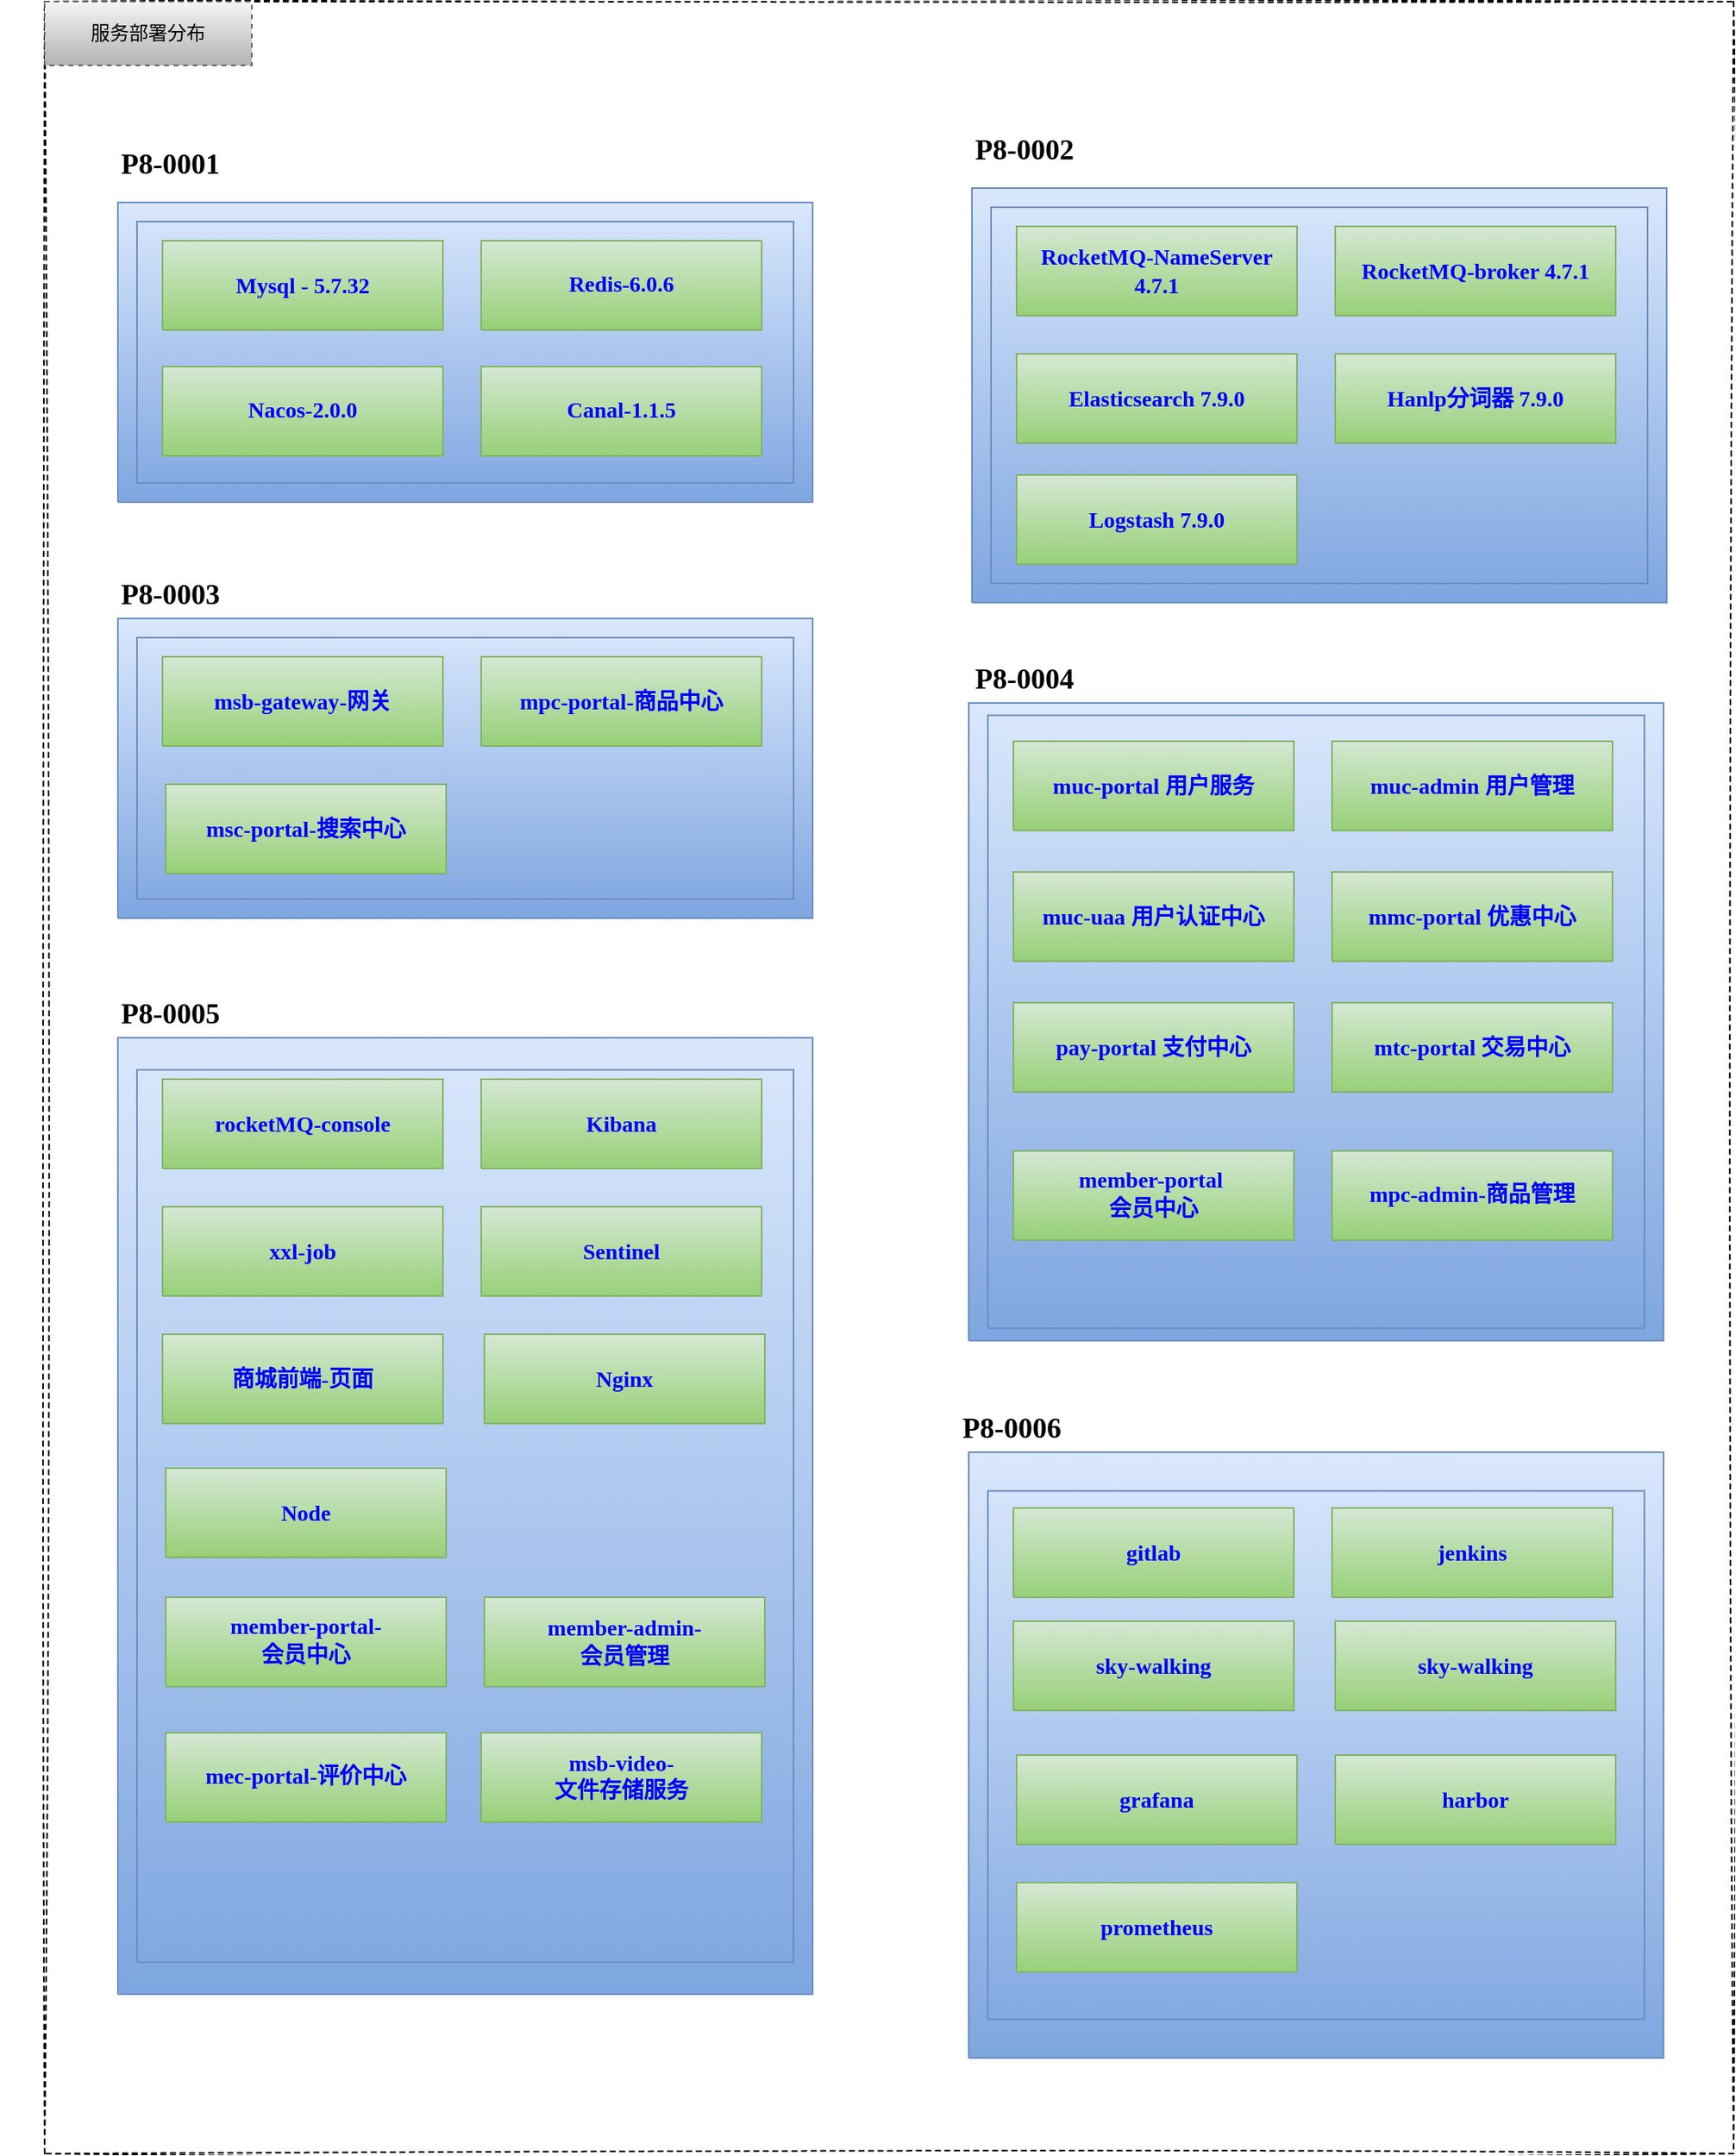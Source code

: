 <mxfile version="20.0.3" type="github"><diagram name="页-1" id="页-1"><mxGraphModel dx="1360" dy="1661" grid="1" gridSize="10" guides="1" tooltips="1" connect="1" arrows="1" fold="1" page="1" pageScale="1" pageWidth="1169" pageHeight="827" math="0" shadow="0"><root><mxCell id="0"/><mxCell id="1" parent="0"/><mxCell id="hrbvQSR79QNAlOkuMgDn-64" value="" style="rounded=0;whiteSpace=wrap;html=1;dashed=1;sketch=1;glass=0;shadow=0;gradientDirection=east;" parent="1" vertex="1"><mxGeometry x="100" y="-50" width="1060" height="1350" as="geometry"/></mxCell><mxCell id="2" style="vsdxID=2;fillColor=#dae8fc;shape=stencil(pZLdDsIgDIWfhluCbdzc9ZzvsWRMiAgLY/68vZDGuJ/MxHnXQ79TSjgMy17VnWQg+uDdRd51ExTDIwPQVkmvQ6wYVgzL1nl59m6wDemuTmSqru6WJjzIJ5IDxJPUTpA+EWq0HaHv5ib4C7oRnF0/fRbwfD+hC+QZrI8ucg5/GjKOh3V+sdCP+GKdWHz+tNXGUCTG/XkG4hHlB6sX);strokeColor=#6c8ebf;labelBackgroundColor=none;rounded=0;html=1;whiteSpace=wrap;gradientColor=#7ea6e0;" parent="1" vertex="1"><mxGeometry x="146" y="76" width="436" height="188" as="geometry"/></mxCell><mxCell id="3" value="&lt;font style=&quot;font-size: 16px ; font-family: &amp;#34;simsun&amp;#34; ; color: #939393 ; direction: ltr ; letter-spacing: 0px ; line-height: 120% ; opacity: 1&quot;&gt;&lt;b style=&quot;color: rgb(0 , 0 , 0) ; font-size: 12px&quot;&gt;&lt;font style=&quot;font-size: 18px&quot;&gt;P8-0001&lt;/font&gt;&lt;/b&gt;&lt;br&gt;&lt;/font&gt;" style="verticalAlign=middle;align=center;vsdxID=3;fillColor=none;gradientColor=none;shape=stencil(nZBLDoAgDERP0z3SIyjew0SURgSD+Lu9kMZoXLhwN9O+tukAlrNpJg1SzDH4QW/URgNYgZTkjA4UkwJUgGXng+6DX1zLfmoymdXo17xh5zmRJ6Q42BWCfc2oJfdAr+Yv+AP9Cb7OJ3H/2JG1HNGz/84klThPVCc=);strokeColor=none;labelBackgroundColor=none;rounded=0;html=1;whiteSpace=wrap;" parent="1" vertex="1"><mxGeometry x="72" y="39" width="214" height="28" as="geometry"/></mxCell><mxCell id="4" value="&lt;font style=&quot;font-size: 14px ; direction: ltr ; letter-spacing: 0px ; line-height: 120% ; opacity: 1&quot;&gt;&lt;font color=&quot;#0000ff&quot; face=&quot;Verdana&quot;&gt;&lt;b&gt;Mysql - 5.7.32&lt;/b&gt;&lt;/font&gt;&lt;br&gt;&lt;/font&gt;" style="verticalAlign=middle;align=center;vsdxID=4;fillColor=#d5e8d4;gradientColor=#97d077;shape=stencil(nZBLDoAgDERP0z3SIyjew0SURgSD+Lu9kMZoXLhwN9O+tukAlrNpJg1SzDH4QW/URgNYgZTkjA4UkwJUgGXng+6DX1zLfmoymdXo17xh5zmRJ6Q42BWCfc2oJfdAr+Yv+AP9Cb7OJ3H/2JG1HNGz/84klThPVCc=);strokeColor=#82b366;labelBackgroundColor=none;rounded=0;html=1;whiteSpace=wrap;" parent="1" vertex="1"><mxGeometry x="174" y="100" width="176" height="56" as="geometry"/></mxCell><mxCell id="5" value="&lt;font style=&quot;direction: ltr ; letter-spacing: 0px ; line-height: 120% ; opacity: 1&quot;&gt;&lt;font face=&quot;Verdana&quot; color=&quot;#0000ff&quot; style=&quot;font-size: 14px&quot;&gt;&lt;b&gt;Redis-6.0.6&lt;/b&gt;&lt;/font&gt;&lt;br&gt;&lt;/font&gt;" style="verticalAlign=middle;align=center;vsdxID=4;fillColor=#d5e8d4;gradientColor=#97d077;shape=stencil(nZBLDoAgDERP0z3SIyjew0SURgSD+Lu9kMZoXLhwN9O+tukAlrNpJg1SzDH4QW/URgNYgZTkjA4UkwJUgGXng+6DX1zLfmoymdXo17xh5zmRJ6Q42BWCfc2oJfdAr+Yv+AP9Cb7OJ3H/2JG1HNGz/84klThPVCc=);strokeColor=#82b366;labelBackgroundColor=none;rounded=0;html=1;whiteSpace=wrap;" parent="1" vertex="1"><mxGeometry x="374" y="100" width="176" height="56" as="geometry"/></mxCell><mxCell id="6" value="&lt;p style=&quot;margin-left: 0 ; margin-right: 0 ; margin-top: 0px ; margin-bottom: 0px ; text-indent: 0 ; direction: ltr&quot;&gt;&lt;font style=&quot;font-size: 14px ; direction: ltr ; letter-spacing: 0px ; line-height: 120% ; opacity: 1&quot; color=&quot;#0000ff&quot; face=&quot;Verdana&quot;&gt;&lt;b&gt;Nacos-2.0.0&lt;/b&gt;&lt;/font&gt;&lt;font style=&quot;font-size: 14px ; font-family: &amp;#34;themed&amp;#34; ; color: #feffff ; direction: ltr ; letter-spacing: 0px ; line-height: 120% ; opacity: 1&quot;&gt;&lt;br&gt;&lt;/font&gt;&lt;/p&gt;" style="verticalAlign=middle;align=center;vsdxID=6;fillColor=#d5e8d4;gradientColor=#97d077;shape=stencil(nZBLDoAgDERP0z3SIyjew0SURgSD+Lu9kMZoXLhwN9O+tukAlrNpJg1SzDH4QW/URgNYgZTkjA4UkwJUgGXng+6DX1zLfmoymdXo17xh5zmRJ6Q42BWCfc2oJfdAr+Yv+AP9Cb7OJ3H/2JG1HNGz/84klThPVCc=);strokeColor=#82b366;labelBackgroundColor=none;rounded=0;html=1;whiteSpace=wrap;" parent="1" vertex="1"><mxGeometry x="174" y="179" width="176" height="56" as="geometry"/></mxCell><mxCell id="7" value="&lt;p style=&quot;margin-left: 0 ; margin-right: 0 ; margin-top: 0px ; margin-bottom: 0px ; text-indent: 0 ; direction: ltr&quot;&gt;&lt;font style=&quot;font-size: 14px ; direction: ltr ; letter-spacing: 0px ; line-height: 120% ; opacity: 1&quot; color=&quot;#0000ff&quot; face=&quot;Verdana&quot;&gt;&lt;b&gt;Canal-1.1.5&lt;/b&gt;&lt;/font&gt;&lt;font style=&quot;font-size: 14px ; font-family: &amp;#34;themed&amp;#34; ; color: #feffff ; direction: ltr ; letter-spacing: 0px ; line-height: 120% ; opacity: 1&quot;&gt;&lt;br&gt;&lt;/font&gt;&lt;/p&gt;" style="verticalAlign=middle;align=center;vsdxID=7;fillColor=#d5e8d4;gradientColor=#97d077;shape=stencil(nZBLDoAgDERP0z3SIyjew0SURgSD+Lu9kMZoXLhwN9O+tukAlrNpJg1SzDH4QW/URgNYgZTkjA4UkwJUgGXng+6DX1zLfmoymdXo17xh5zmRJ6Q42BWCfc2oJfdAr+Yv+AP9Cb7OJ3H/2JG1HNGz/84klThPVCc=);strokeColor=#82b366;labelBackgroundColor=none;rounded=0;html=1;whiteSpace=wrap;" parent="1" vertex="1"><mxGeometry x="374" y="179" width="176" height="56" as="geometry"/></mxCell><mxCell id="8" style="vsdxID=8;fillColor=#dae8fc;shape=stencil(pZLdDsIgDIWfprcEi3Pues73WDImRISF4d/bC2mM+8lMnHc99DulhAOi7FXdSUDeB+/O8q6boEAcAFFbJb0OsQJRgShb5+XJu6ttSHd1IlN1cbc04UE+nhzIn6Q2nPSRUKPtAH03V8Ff0JXg5Prxs5Dl2YguMib2y6OLnOGfhi3b4TI/W+hHfLZOLD5/2mpjKBLD/jQD8YjyI6oX);strokeColor=#6c8ebf;labelBackgroundColor=none;rounded=0;html=1;whiteSpace=wrap;gradientColor=#7ea6e0;" parent="1" vertex="1"><mxGeometry x="682" y="67" width="436" height="260" as="geometry"/></mxCell><mxCell id="9" value="&lt;font style=&quot;font-size: 14px ; direction: ltr ; letter-spacing: 0px ; line-height: 120% ; opacity: 1&quot;&gt;&lt;font color=&quot;#0000ff&quot; face=&quot;Verdana&quot;&gt;&lt;b&gt;RocketMQ-NameServer&lt;br&gt;4.7.1&lt;/b&gt;&lt;/font&gt;&lt;br&gt;&lt;/font&gt;" style="verticalAlign=middle;align=center;vsdxID=9;fillColor=#d5e8d4;gradientColor=#97d077;shape=stencil(nZBLDoAgDERP0z3SIyjew0SURgSD+Lu9kMZoXLhwN9O+tukAlrNpJg1SzDH4QW/URgNYgZTkjA4UkwJUgGXng+6DX1zLfmoymdXo17xh5zmRJ6Q42BWCfc2oJfdAr+Yv+AP9Cb7OJ3H/2JG1HNGz/84klThPVCc=);strokeColor=#82b366;labelBackgroundColor=none;rounded=0;html=1;whiteSpace=wrap;" parent="1" vertex="1"><mxGeometry x="710" y="91" width="176" height="56" as="geometry"/></mxCell><mxCell id="10" value="&lt;p style=&quot;margin-left: 0 ; margin-right: 0 ; margin-top: 0px ; margin-bottom: 0px ; text-indent: 0 ; direction: ltr&quot;&gt;&lt;font style=&quot;font-size: 14px ; direction: ltr ; letter-spacing: 0px ; line-height: 120% ; opacity: 1&quot; color=&quot;#0000ff&quot; face=&quot;Verdana&quot;&gt;&lt;b&gt;RocketMQ&lt;/b&gt;&lt;/font&gt;&lt;font style=&quot;font-size: 14px ; direction: ltr ; letter-spacing: 0px ; line-height: 120% ; opacity: 1&quot;&gt;&lt;font color=&quot;#0000ff&quot; face=&quot;Verdana&quot;&gt;&lt;b&gt;-broker 4.7.1&lt;/b&gt;&lt;/font&gt;&lt;br&gt;&lt;/font&gt;&lt;/p&gt;" style="verticalAlign=middle;align=center;vsdxID=10;fillColor=#d5e8d4;gradientColor=#97d077;shape=stencil(nZBLDoAgDERP0z3SIyjew0SURgSD+Lu9kMZoXLhwN9O+tukAlrNpJg1SzDH4QW/URgNYgZTkjA4UkwJUgGXng+6DX1zLfmoymdXo17xh5zmRJ6Q42BWCfc2oJfdAr+Yv+AP9Cb7OJ3H/2JG1HNGz/84klThPVCc=);strokeColor=#82b366;labelBackgroundColor=none;rounded=0;html=1;whiteSpace=wrap;" parent="1" vertex="1"><mxGeometry x="910" y="91" width="176" height="56" as="geometry"/></mxCell><mxCell id="11" value="&lt;p style=&quot;margin-left: 0 ; margin-right: 0 ; margin-top: 0px ; margin-bottom: 0px ; text-indent: 0 ; direction: ltr&quot;&gt;&lt;font style=&quot;font-size: 14px ; direction: ltr ; letter-spacing: 0px ; line-height: 120% ; opacity: 1&quot;&gt;&lt;font color=&quot;#0000ff&quot; face=&quot;Verdana&quot;&gt;&lt;b&gt;Elasticsearch 7.9.0&lt;/b&gt;&lt;/font&gt;&lt;br&gt;&lt;/font&gt;&lt;/p&gt;" style="verticalAlign=middle;align=center;vsdxID=11;fillColor=#d5e8d4;gradientColor=#97d077;shape=stencil(nZBLDoAgDERP0z3SIyjew0SURgSD+Lu9kMZoXLhwN9O+tukAlrNpJg1SzDH4QW/URgNYgZTkjA4UkwJUgGXng+6DX1zLfmoymdXo17xh5zmRJ6Q42BWCfc2oJfdAr+Yv+AP9Cb7OJ3H/2JG1HNGz/84klThPVCc=);strokeColor=#82b366;labelBackgroundColor=none;rounded=0;html=1;whiteSpace=wrap;" parent="1" vertex="1"><mxGeometry x="710" y="171" width="176" height="56" as="geometry"/></mxCell><mxCell id="12" value="&lt;p style=&quot;margin-left: 0 ; margin-right: 0 ; margin-top: 0px ; margin-bottom: 0px ; text-indent: 0 ; direction: ltr&quot;&gt;&lt;font style=&quot;font-size: 14px ; direction: ltr ; letter-spacing: 0px ; line-height: 120% ; opacity: 1&quot; color=&quot;#0000ff&quot; face=&quot;Verdana&quot;&gt;&lt;b&gt;Hanlp&lt;/b&gt;&lt;/font&gt;&lt;font style=&quot;font-size: 14px ; direction: ltr ; letter-spacing: 0px ; line-height: 120% ; opacity: 1&quot;&gt;&lt;font color=&quot;#0000ff&quot; face=&quot;Verdana&quot;&gt;&lt;b&gt;分词器 7.9.0&lt;/b&gt;&lt;/font&gt;&lt;br&gt;&lt;/font&gt;&lt;/p&gt;" style="verticalAlign=middle;align=center;vsdxID=12;fillColor=#d5e8d4;gradientColor=#97d077;shape=stencil(nZBLDoAgDERP0z3SIyjew0SURgSD+Lu9kMZoXLhwN9O+tukAlrNpJg1SzDH4QW/URgNYgZTkjA4UkwJUgGXng+6DX1zLfmoymdXo17xh5zmRJ6Q42BWCfc2oJfdAr+Yv+AP9Cb7OJ3H/2JG1HNGz/84klThPVCc=);strokeColor=#82b366;labelBackgroundColor=none;rounded=0;html=1;whiteSpace=wrap;" parent="1" vertex="1"><mxGeometry x="910" y="171" width="176" height="56" as="geometry"/></mxCell><mxCell id="13" value="&lt;font style=&quot;font-size: 16px ; font-family: &amp;#34;simsun&amp;#34; ; color: #939393 ; direction: ltr ; letter-spacing: 0px ; line-height: 120% ; opacity: 1&quot;&gt;&lt;b style=&quot;color: rgb(0 , 0 , 0) ; font-size: 12px&quot;&gt;&lt;font style=&quot;font-size: 18px&quot;&gt;P8-0002&lt;/font&gt;&lt;/b&gt;&lt;br&gt;&lt;/font&gt;" style="verticalAlign=middle;align=center;vsdxID=13;fillColor=none;gradientColor=none;shape=stencil(nZBLDoAgDERP0z3SIyjew0SURgSD+Lu9kMZoXLhwN9O+tukAlrNpJg1SzDH4QW/URgNYgZTkjA4UkwJUgGXng+6DX1zLfmoymdXo17xh5zmRJ6Q42BWCfc2oJfdAr+Yv+AP9Cb7OJ3H/2JG1HNGz/84klThPVCc=);strokeColor=none;labelBackgroundColor=none;rounded=0;html=1;whiteSpace=wrap;" parent="1" vertex="1"><mxGeometry x="608" y="30" width="214" height="28" as="geometry"/></mxCell><mxCell id="14" value="&lt;p style=&quot;margin-left: 0 ; margin-right: 0 ; margin-top: 0px ; margin-bottom: 0px ; text-indent: 0 ; direction: ltr&quot;&gt;&lt;font style=&quot;font-size: 14px ; direction: ltr ; letter-spacing: 0px ; line-height: 120% ; opacity: 1&quot;&gt;&lt;font color=&quot;#0000ff&quot; face=&quot;Verdana&quot;&gt;&lt;b&gt;Logstash 7.9.0&lt;/b&gt;&lt;/font&gt;&lt;br&gt;&lt;/font&gt;&lt;/p&gt;" style="verticalAlign=middle;align=center;vsdxID=15;fillColor=#d5e8d4;gradientColor=#97d077;shape=stencil(nZBLDoAgDERP0z3SIyjew0SURgSD+Lu9kMZoXLhwN9O+tukAlrNpJg1SzDH4QW/URgNYgZTkjA4UkwJUgGXng+6DX1zLfmoymdXo17xh5zmRJ6Q42BWCfc2oJfdAr+Yv+AP9Cb7OJ3H/2JG1HNGz/84klThPVCc=);strokeColor=#82b366;labelBackgroundColor=none;rounded=0;html=1;whiteSpace=wrap;" parent="1" vertex="1"><mxGeometry x="710" y="247" width="176" height="56" as="geometry"/></mxCell><mxCell id="15" style="vsdxID=22;fillColor=#dae8fc;shape=stencil(pZLdDsIgDIWfhluCbdzc9ZzvsWRMiAgLY/68vZDGuJ/MxHnXQ79TSjgMy17VnWQg+uDdRd51ExTDIwPQVkmvQ6wYVgzL1nl59m6wDemuTmSqru6WJjzIJ5IDxJPUTpA+EWq0HaHv5ib4C7oRnF0/fRbwfD+hC+QZrI8ucg5/GjKOh3V+sdCP+GKdWHz+tNXGUCTG/XkG4hHlB6sX);strokeColor=#6c8ebf;labelBackgroundColor=none;rounded=0;html=1;whiteSpace=wrap;gradientColor=#7ea6e0;" parent="1" vertex="1"><mxGeometry x="146" y="337" width="436" height="188" as="geometry"/></mxCell><mxCell id="16" value="&lt;p style=&quot;margin-left: 0 ; margin-right: 0 ; margin-top: 0px ; margin-bottom: 0px ; text-indent: 0 ; direction: ltr&quot;&gt;&lt;font style=&quot;font-size: 14px ; direction: ltr ; letter-spacing: 0px ; line-height: 120% ; opacity: 1&quot; face=&quot;Verdana&quot; color=&quot;#0000ff&quot;&gt;&lt;b&gt;msb-gateway&lt;/b&gt;&lt;/font&gt;&lt;font style=&quot;font-size: 14px ; direction: ltr ; letter-spacing: 0px ; line-height: 120% ; opacity: 1&quot;&gt;&lt;font face=&quot;Verdana&quot; color=&quot;#0000ff&quot;&gt;&lt;b&gt;-网关&lt;/b&gt;&lt;/font&gt;&lt;br&gt;&lt;/font&gt;&lt;/p&gt;" style="verticalAlign=middle;align=center;vsdxID=23;fillColor=#d5e8d4;gradientColor=#97d077;shape=stencil(nZBLDoAgDERP0z3SIyjew0SURgSD+Lu9kMZoXLhwN9O+tukAlrNpJg1SzDH4QW/URgNYgZTkjA4UkwJUgGXng+6DX1zLfmoymdXo17xh5zmRJ6Q42BWCfc2oJfdAr+Yv+AP9Cb7OJ3H/2JG1HNGz/84klThPVCc=);strokeColor=#82b366;labelBackgroundColor=none;rounded=0;html=1;whiteSpace=wrap;" parent="1" vertex="1"><mxGeometry x="174" y="361" width="176" height="56" as="geometry"/></mxCell><mxCell id="18" value="&lt;font style=&quot;font-family: &amp;#34;simsun&amp;#34; ; direction: ltr ; letter-spacing: 0px ; line-height: 120% ; opacity: 1&quot;&gt;&lt;b&gt;&lt;font style=&quot;font-size: 18px&quot;&gt;P8-0003&lt;/font&gt;&lt;/b&gt;&lt;br&gt;&lt;/font&gt;" style="verticalAlign=middle;align=center;vsdxID=27;fillColor=none;gradientColor=none;shape=stencil(nZBLDoAgDERP0z3SIyjew0SURgSD+Lu9kMZoXLhwN9O+tukAlrNpJg1SzDH4QW/URgNYgZTkjA4UkwJUgGXng+6DX1zLfmoymdXo17xh5zmRJ6Q42BWCfc2oJfdAr+Yv+AP9Cb7OJ3H/2JG1HNGz/84klThPVCc=);strokeColor=none;labelBackgroundColor=none;rounded=0;html=1;whiteSpace=wrap;" parent="1" vertex="1"><mxGeometry x="72" y="309" width="214" height="28" as="geometry"/></mxCell><mxCell id="19" style="vsdxID=29;fillColor=#dae8fc;shape=stencil(pZLdDsIgDIWfpreEFXVyPed7LBkT4oSF4d/bC2mM+8lMnHc99DulhAOi6HXVKUDeB+/O6m7qoEEcANFYrbwJsQJRgiga59XJu6utSXdVIlN1cbc04UE+nhzIn6QyTvpIaGvsAH03V8Ff0JXg5Prxs5Dl2xEt94zvlkfLnOGfhozJzTI/W+hHfLZOLD5/2pi2pUgM+9MMxCPKjyhf);strokeColor=#6c8ebf;labelBackgroundColor=none;rounded=0;html=1;whiteSpace=wrap;gradientColor=#7ea6e0;" parent="1" vertex="1"><mxGeometry x="680" y="390" width="436" height="400" as="geometry"/></mxCell><mxCell id="20" value="&lt;p style=&quot;margin-left: 0 ; margin-right: 0 ; margin-top: 0px ; margin-bottom: 0px ; text-indent: 0 ; direction: ltr&quot;&gt;&lt;font style=&quot;font-size: 14px ; direction: ltr ; letter-spacing: 0px ; line-height: 120% ; opacity: 1&quot; face=&quot;Verdana&quot; color=&quot;#0000ff&quot;&gt;&lt;b&gt;muc-portal &lt;/b&gt;&lt;/font&gt;&lt;font style=&quot;font-size: 14px ; direction: ltr ; letter-spacing: 0px ; line-height: 120% ; opacity: 1&quot;&gt;&lt;font face=&quot;Verdana&quot; color=&quot;#0000ff&quot;&gt;&lt;b&gt;用户服务&lt;/b&gt;&lt;/font&gt;&lt;br&gt;&lt;/font&gt;&lt;/p&gt;" style="verticalAlign=middle;align=center;vsdxID=30;fillColor=#d5e8d4;gradientColor=#97d077;shape=stencil(nZBLDoAgDERP0z3SIyjew0SURgSD+Lu9kMZoXLhwN9O+tukAlrNpJg1SzDH4QW/URgNYgZTkjA4UkwJUgGXng+6DX1zLfmoymdXo17xh5zmRJ6Q42BWCfc2oJfdAr+Yv+AP9Cb7OJ3H/2JG1HNGz/84klThPVCc=);strokeColor=#82b366;labelBackgroundColor=none;rounded=0;html=1;whiteSpace=wrap;" parent="1" vertex="1"><mxGeometry x="708" y="414" width="176" height="56" as="geometry"/></mxCell><mxCell id="21" value="&lt;font style=&quot;font-size: 16px ; font-family: &amp;#34;simsun&amp;#34; ; color: #939393 ; direction: ltr ; letter-spacing: 0px ; line-height: 120% ; opacity: 1&quot;&gt;&lt;b style=&quot;color: rgb(0 , 0 , 0) ; font-size: 12px&quot;&gt;&lt;font style=&quot;font-size: 18px&quot;&gt;P8-0004&lt;/font&gt;&lt;/b&gt;&lt;br&gt;&lt;/font&gt;" style="verticalAlign=middle;align=center;vsdxID=32;fillColor=none;gradientColor=none;shape=stencil(nZBLDoAgDERP0z3SIyjew0SURgSD+Lu9kMZoXLhwN9O+tukAlrNpJg1SzDH4QW/URgNYgZTkjA4UkwJUgGXng+6DX1zLfmoymdXo17xh5zmRJ6Q42BWCfc2oJfdAr+Yv+AP9Cb7OJ3H/2JG1HNGz/84klThPVCc=);strokeColor=none;labelBackgroundColor=none;rounded=0;html=1;whiteSpace=wrap;" parent="1" vertex="1"><mxGeometry x="608" y="362" width="214" height="28" as="geometry"/></mxCell><mxCell id="22" value="&lt;p style=&quot;margin-left: 0 ; margin-right: 0 ; margin-top: 0px ; margin-bottom: 0px ; text-indent: 0 ; direction: ltr&quot;&gt;&lt;font style=&quot;font-size: 14px ; direction: ltr ; letter-spacing: 0px ; line-height: 120% ; opacity: 1&quot; face=&quot;Verdana&quot; color=&quot;#0000ff&quot;&gt;&lt;b&gt;muc-admin &lt;/b&gt;&lt;/font&gt;&lt;font style=&quot;font-size: 14px ; direction: ltr ; letter-spacing: 0px ; line-height: 120% ; opacity: 1&quot;&gt;&lt;font face=&quot;Verdana&quot; color=&quot;#0000ff&quot;&gt;&lt;b&gt;用户管理&lt;/b&gt;&lt;/font&gt;&lt;br&gt;&lt;/font&gt;&lt;/p&gt;" style="verticalAlign=middle;align=center;vsdxID=33;fillColor=#d5e8d4;gradientColor=#97d077;shape=stencil(nZBLDoAgDERP0z3SIyjew0SURgSD+Lu9kMZoXLhwN9O+tukAlrNpJg1SzDH4QW/URgNYgZTkjA4UkwJUgGXng+6DX1zLfmoymdXo17xh5zmRJ6Q42BWCfc2oJfdAr+Yv+AP9Cb7OJ3H/2JG1HNGz/84klThPVCc=);strokeColor=#82b366;labelBackgroundColor=none;rounded=0;html=1;whiteSpace=wrap;" parent="1" vertex="1"><mxGeometry x="908" y="414" width="176" height="56" as="geometry"/></mxCell><mxCell id="23" value="&lt;p style=&quot;margin-left: 0 ; margin-right: 0 ; margin-top: 0px ; margin-bottom: 0px ; text-indent: 0 ; direction: ltr&quot;&gt;&lt;font style=&quot;font-size: 14px ; direction: ltr ; letter-spacing: 0px ; line-height: 120% ; opacity: 1&quot; face=&quot;Verdana&quot; color=&quot;#0000ff&quot;&gt;&lt;b&gt;muc-uaa  &lt;/b&gt;&lt;/font&gt;&lt;font style=&quot;font-size: 14px ; direction: ltr ; letter-spacing: 0px ; line-height: 120% ; opacity: 1&quot;&gt;&lt;font face=&quot;Verdana&quot; color=&quot;#0000ff&quot;&gt;&lt;b&gt;用户认证中心&lt;/b&gt;&lt;/font&gt;&lt;br&gt;&lt;/font&gt;&lt;/p&gt;" style="verticalAlign=middle;align=center;vsdxID=34;fillColor=#d5e8d4;gradientColor=#97d077;shape=stencil(nZBLDoAgDERP0z3SIyjew0SURgSD+Lu9kMZoXLhwN9O+tukAlrNpJg1SzDH4QW/URgNYgZTkjA4UkwJUgGXng+6DX1zLfmoymdXo17xh5zmRJ6Q42BWCfc2oJfdAr+Yv+AP9Cb7OJ3H/2JG1HNGz/84klThPVCc=);strokeColor=#82b366;labelBackgroundColor=none;rounded=0;html=1;whiteSpace=wrap;" parent="1" vertex="1"><mxGeometry x="708" y="496" width="176" height="56" as="geometry"/></mxCell><mxCell id="24" value="&lt;p style=&quot;margin-left: 0 ; margin-right: 0 ; margin-top: 0px ; margin-bottom: 0px ; text-indent: 0 ; direction: ltr&quot;&gt;&lt;font style=&quot;font-size: 14px ; direction: ltr ; letter-spacing: 0px ; line-height: 120% ; opacity: 1&quot; face=&quot;Verdana&quot; color=&quot;#0000ff&quot;&gt;&lt;b&gt;mmc-portal &lt;/b&gt;&lt;/font&gt;&lt;font style=&quot;font-size: 14px ; direction: ltr ; letter-spacing: 0px ; line-height: 120% ; opacity: 1&quot;&gt;&lt;font face=&quot;Verdana&quot; color=&quot;#0000ff&quot;&gt;&lt;b&gt;优惠中心&lt;/b&gt;&lt;/font&gt;&lt;br&gt;&lt;/font&gt;&lt;/p&gt;" style="verticalAlign=middle;align=center;vsdxID=35;fillColor=#d5e8d4;gradientColor=#97d077;shape=stencil(nZBLDoAgDERP0z3SIyjew0SURgSD+Lu9kMZoXLhwN9O+tukAlrNpJg1SzDH4QW/URgNYgZTkjA4UkwJUgGXng+6DX1zLfmoymdXo17xh5zmRJ6Q42BWCfc2oJfdAr+Yv+AP9Cb7OJ3H/2JG1HNGz/84klThPVCc=);strokeColor=#82b366;labelBackgroundColor=none;rounded=0;html=1;whiteSpace=wrap;" parent="1" vertex="1"><mxGeometry x="908" y="496" width="176" height="56" as="geometry"/></mxCell><mxCell id="26" value="&lt;p style=&quot;margin-left: 0 ; margin-right: 0 ; margin-top: 0px ; margin-bottom: 0px ; text-indent: 0 ; direction: ltr&quot;&gt;&lt;font style=&quot;font-size: 14px ; direction: ltr ; letter-spacing: 0px ; line-height: 120% ; opacity: 1&quot; face=&quot;Verdana&quot; color=&quot;#0000ff&quot;&gt;&lt;b&gt;mtc-portal &lt;/b&gt;&lt;/font&gt;&lt;font style=&quot;font-size: 14px ; direction: ltr ; letter-spacing: 0px ; line-height: 120% ; opacity: 1&quot;&gt;&lt;b&gt;&lt;font face=&quot;Verdana&quot; color=&quot;#0000ff&quot;&gt;交易中心&lt;/font&gt;&lt;/b&gt;&lt;br&gt;&lt;/font&gt;&lt;/p&gt;" style="verticalAlign=middle;align=center;vsdxID=37;fillColor=#d5e8d4;gradientColor=#97d077;shape=stencil(nZBLDoAgDERP0z3SIyjew0SURgSD+Lu9kMZoXLhwN9O+tukAlrNpJg1SzDH4QW/URgNYgZTkjA4UkwJUgGXng+6DX1zLfmoymdXo17xh5zmRJ6Q42BWCfc2oJfdAr+Yv+AP9Cb7OJ3H/2JG1HNGz/84klThPVCc=);strokeColor=#82b366;labelBackgroundColor=none;rounded=0;html=1;whiteSpace=wrap;" parent="1" vertex="1"><mxGeometry x="908" y="578" width="176" height="56" as="geometry"/></mxCell><mxCell id="29" value="&lt;p style=&quot;margin-left: 0 ; margin-right: 0 ; margin-top: 0px ; margin-bottom: 0px ; text-indent: 0 ; direction: ltr&quot;&gt;&lt;font style=&quot;font-size: 14px ; direction: ltr ; letter-spacing: 0px ; line-height: 120% ; opacity: 1&quot; face=&quot;Verdana&quot; color=&quot;#0000ff&quot;&gt;&lt;b&gt;pay-portal &lt;/b&gt;&lt;/font&gt;&lt;font style=&quot;font-size: 14px ; direction: ltr ; letter-spacing: 0px ; line-height: 120% ; opacity: 1&quot;&gt;&lt;font face=&quot;Verdana&quot; color=&quot;#0000ff&quot;&gt;&lt;b&gt;支付中心&lt;/b&gt;&lt;/font&gt;&lt;br&gt;&lt;/font&gt;&lt;/p&gt;" style="verticalAlign=middle;align=center;vsdxID=40;fillColor=#d5e8d4;gradientColor=#97d077;shape=stencil(nZBLDoAgDERP0z3SIyjew0SURgSD+Lu9kMZoXLhwN9O+tukAlrNpJg1SzDH4QW/URgNYgZTkjA4UkwJUgGXng+6DX1zLfmoymdXo17xh5zmRJ6Q42BWCfc2oJfdAr+Yv+AP9Cb7OJ3H/2JG1HNGz/84klThPVCc=);strokeColor=#82b366;labelBackgroundColor=none;rounded=0;html=1;whiteSpace=wrap;" parent="1" vertex="1"><mxGeometry x="708" y="578" width="176" height="56" as="geometry"/></mxCell><mxCell id="32" value="&lt;p style=&quot;margin-left: 0 ; margin-right: 0 ; margin-top: 0px ; margin-bottom: 0px ; text-indent: 0 ; direction: ltr&quot;&gt;&lt;font style=&quot;font-size: 14px ; direction: ltr ; letter-spacing: 0px ; line-height: 120% ; opacity: 1&quot; face=&quot;Verdana&quot; color=&quot;#0000ff&quot;&gt;&lt;b&gt;member-portal&amp;nbsp;&lt;/b&gt;&lt;/font&gt;&lt;/p&gt;&lt;p style=&quot;margin-left: 0 ; margin-right: 0 ; margin-top: 0px ; margin-bottom: 0px ; text-indent: 0 ; direction: ltr&quot;&gt;&lt;font style=&quot;font-size: 14px ; direction: ltr ; letter-spacing: 0px ; line-height: 120% ; opacity: 1&quot;&gt;&lt;font face=&quot;Verdana&quot; color=&quot;#0000ff&quot;&gt;&lt;b&gt;会员中心&lt;/b&gt;&lt;/font&gt;&lt;br&gt;&lt;/font&gt;&lt;/p&gt;" style="verticalAlign=middle;align=center;vsdxID=75;fillColor=#d5e8d4;gradientColor=#97d077;shape=stencil(nZBLDoAgDERP0z3SIyjew0SURgSD+Lu9kMZoXLhwN9O+tukAlrNpJg1SzDH4QW/URgNYgZTkjA4UkwJUgGXng+6DX1zLfmoymdXo17xh5zmRJ6Q42BWCfc2oJfdAr+Yv+AP9Cb7OJ3H/2JG1HNGz/84klThPVCc=);strokeColor=#82b366;labelBackgroundColor=none;rounded=0;html=1;whiteSpace=wrap;" parent="1" vertex="1"><mxGeometry x="708" y="671" width="176" height="56" as="geometry"/></mxCell><mxCell id="34" style="vsdxID=82;fillColor=#dae8fc;gradientColor=#7ea6e0;shape=stencil(pZLdDsIgDIWfprcEabZl13O+x5IxISIsDKe+vZDGuJ+4xHnXQ79TSjiA1aCaXoLgQ/DuIu+6DQrwCEJoq6TXIVaANWDVOS/P3t1sS7pvEpmqqxvThAf5eHII/iR14KRPhBptJ+i7uQveQHeCi+vnzxKsyGZ0mbM8+z66LJj404AMN/jVQj/iq3Vi8fnTThtDkZj2lxmIR5QfrF8=);strokeColor=#6c8ebf;labelBackgroundColor=none;rounded=0;html=1;whiteSpace=wrap;" parent="1" vertex="1"><mxGeometry x="146" y="600" width="436" height="600" as="geometry"/></mxCell><mxCell id="35" value="&lt;font style=&quot;font-size: 16px ; font-family: &amp;#34;simsun&amp;#34; ; color: #939393 ; direction: ltr ; letter-spacing: 0px ; line-height: 120% ; opacity: 1&quot;&gt;&lt;b style=&quot;color: rgb(0 , 0 , 0) ; font-size: 12px&quot;&gt;&lt;font style=&quot;font-size: 18px&quot;&gt;P8-0005&lt;/font&gt;&lt;/b&gt;&lt;br&gt;&lt;/font&gt;" style="verticalAlign=middle;align=center;vsdxID=83;fillColor=none;gradientColor=none;shape=stencil(nZBLDoAgDERP0z3SIyjew0SURgSD+Lu9kMZoXLhwN9O+tukAlrNpJg1SzDH4QW/URgNYgZTkjA4UkwJUgGXng+6DX1zLfmoymdXo17xh5zmRJ6Q42BWCfc2oJfdAr+Yv+AP9Cb7OJ3H/2JG1HNGz/84klThPVCc=);strokeColor=none;labelBackgroundColor=none;rounded=0;html=1;whiteSpace=wrap;" parent="1" vertex="1"><mxGeometry x="72" y="572" width="214" height="28" as="geometry"/></mxCell><mxCell id="36" value="&lt;font style=&quot;font-size: 14px ; direction: ltr ; letter-spacing: 0px ; line-height: 120% ; opacity: 1&quot;&gt;&lt;font face=&quot;Verdana&quot; color=&quot;#0000ff&quot;&gt;&lt;b&gt;rocketMQ-console&lt;/b&gt;&lt;/font&gt;&lt;br&gt;&lt;/font&gt;" style="verticalAlign=middle;align=center;vsdxID=84;fillColor=#d5e8d4;gradientColor=#97d077;shape=stencil(nZBLDoAgDERP0z3SIyjew0SURgSD+Lu9kMZoXLhwN9O+tukAlrNpJg1SzDH4QW/URgNYgZTkjA4UkwJUgGXng+6DX1zLfmoymdXo17xh5zmRJ6Q42BWCfc2oJfdAr+Yv+AP9Cb7OJ3H/2JG1HNGz/84klThPVCc=);strokeColor=#82b366;labelBackgroundColor=none;rounded=0;html=1;whiteSpace=wrap;" parent="1" vertex="1"><mxGeometry x="174" y="626" width="176" height="56" as="geometry"/></mxCell><mxCell id="37" value="&lt;font style=&quot;font-size: 14px ; direction: ltr ; letter-spacing: 0px ; line-height: 120% ; opacity: 1&quot;&gt;&lt;font face=&quot;Verdana&quot; color=&quot;#0000ff&quot;&gt;&lt;b&gt;Kibana&lt;/b&gt;&lt;/font&gt;&lt;br&gt;&lt;/font&gt;" style="verticalAlign=middle;align=center;vsdxID=85;fillColor=#d5e8d4;gradientColor=#97d077;shape=stencil(nZBLDoAgDERP0z3SIyjew0SURgSD+Lu9kMZoXLhwN9O+tukAlrNpJg1SzDH4QW/URgNYgZTkjA4UkwJUgGXng+6DX1zLfmoymdXo17xh5zmRJ6Q42BWCfc2oJfdAr+Yv+AP9Cb7OJ3H/2JG1HNGz/84klThPVCc=);strokeColor=#82b366;labelBackgroundColor=none;rounded=0;html=1;whiteSpace=wrap;" parent="1" vertex="1"><mxGeometry x="374" y="626" width="176" height="56" as="geometry"/></mxCell><mxCell id="38" value="&lt;p style=&quot;margin-left: 0 ; margin-right: 0 ; margin-top: 0px ; margin-bottom: 0px ; text-indent: 0 ; direction: ltr&quot;&gt;&lt;font style=&quot;font-size: 14px ; direction: ltr ; letter-spacing: 0px ; line-height: 120% ; opacity: 1&quot;&gt;&lt;font face=&quot;Verdana&quot; color=&quot;#0000ff&quot;&gt;&lt;b&gt;xxl-job&lt;/b&gt;&lt;/font&gt;&lt;br&gt;&lt;/font&gt;&lt;/p&gt;" style="verticalAlign=middle;align=center;vsdxID=86;fillColor=#d5e8d4;gradientColor=#97d077;shape=stencil(nZBLDoAgDERP0z3SIyjew0SURgSD+Lu9kMZoXLhwN9O+tukAlrNpJg1SzDH4QW/URgNYgZTkjA4UkwJUgGXng+6DX1zLfmoymdXo17xh5zmRJ6Q42BWCfc2oJfdAr+Yv+AP9Cb7OJ3H/2JG1HNGz/84klThPVCc=);strokeColor=#82b366;labelBackgroundColor=none;rounded=0;html=1;whiteSpace=wrap;" parent="1" vertex="1"><mxGeometry x="174" y="706" width="176" height="56" as="geometry"/></mxCell><mxCell id="39" value="&lt;p style=&quot;margin-left: 0 ; margin-right: 0 ; margin-top: 0px ; margin-bottom: 0px ; text-indent: 0 ; direction: ltr&quot;&gt;&lt;font style=&quot;font-size: 14px ; direction: ltr ; letter-spacing: 0px ; line-height: 120% ; opacity: 1&quot;&gt;&lt;font face=&quot;Verdana&quot; color=&quot;#0000ff&quot;&gt;&lt;b&gt;Sentinel&lt;/b&gt;&lt;/font&gt;&lt;br&gt;&lt;/font&gt;&lt;/p&gt;" style="verticalAlign=middle;align=center;vsdxID=87;fillColor=#d5e8d4;gradientColor=#97d077;shape=stencil(nZBLDoAgDERP0z3SIyjew0SURgSD+Lu9kMZoXLhwN9O+tukAlrNpJg1SzDH4QW/URgNYgZTkjA4UkwJUgGXng+6DX1zLfmoymdXo17xh5zmRJ6Q42BWCfc2oJfdAr+Yv+AP9Cb7OJ3H/2JG1HNGz/84klThPVCc=);strokeColor=#82b366;labelBackgroundColor=none;rounded=0;html=1;whiteSpace=wrap;" parent="1" vertex="1"><mxGeometry x="374" y="706" width="176" height="56" as="geometry"/></mxCell><mxCell id="40" style="vsdxID=88;fillColor=#dae8fc;gradientColor=#7ea6e0;shape=stencil(pZLdDsIgDIWfhluCbdzc9ZzvsWRMiAgLY/68vZDGuJ/MxHnXQ79TSjgMy17VnWQg+uDdRd51ExTDIwPQVkmvQ6wYVgzL1nl59m6wDemuTmSqru6WJjzIJ5IDxJPUTpA+EWq0HaHv5ib4C7oRnF0/fRbwfD+hC+QZrI8ucg5/GjKOh3V+sdCP+GKdWHz+tNXGUCTG/XkG4hHlB6sX);strokeColor=#6c8ebf;labelBackgroundColor=none;rounded=0;html=1;whiteSpace=wrap;" parent="1" vertex="1"><mxGeometry x="680" y="860" width="436" height="380" as="geometry"/></mxCell><mxCell id="41" value="&lt;font style=&quot;font-size: 16px ; font-family: &amp;#34;simsun&amp;#34; ; color: #939393 ; direction: ltr ; letter-spacing: 0px ; line-height: 120% ; opacity: 1&quot;&gt;&lt;b style=&quot;color: rgb(0 , 0 , 0) ; font-size: 12px&quot;&gt;&lt;font style=&quot;font-size: 18px&quot;&gt;P8-0006&lt;/font&gt;&lt;/b&gt;&lt;br&gt;&lt;/font&gt;" style="verticalAlign=middle;align=center;vsdxID=89;fillColor=none;gradientColor=none;shape=stencil(nZBLDoAgDERP0z3SIyjew0SURgSD+Lu9kMZoXLhwN9O+tukAlrNpJg1SzDH4QW/URgNYgZTkjA4UkwJUgGXng+6DX1zLfmoymdXo17xh5zmRJ6Q42BWCfc2oJfdAr+Yv+AP9Cb7OJ3H/2JG1HNGz/84klThPVCc=);strokeColor=none;labelBackgroundColor=none;rounded=0;html=1;whiteSpace=wrap;" parent="1" vertex="1"><mxGeometry x="600" y="832" width="214" height="28" as="geometry"/></mxCell><mxCell id="42" value="&lt;font style=&quot;font-size: 14px ; direction: ltr ; letter-spacing: 0px ; line-height: 120% ; opacity: 1&quot;&gt;&lt;font face=&quot;Verdana&quot; color=&quot;#0000ff&quot;&gt;&lt;b&gt;gitlab&lt;/b&gt;&lt;/font&gt;&lt;br&gt;&lt;/font&gt;" style="verticalAlign=middle;align=center;vsdxID=90;fillColor=#d5e8d4;gradientColor=#97d077;shape=stencil(nZBLDoAgDERP0z3SIyjew0SURgSD+Lu9kMZoXLhwN9O+tukAlrNpJg1SzDH4QW/URgNYgZTkjA4UkwJUgGXng+6DX1zLfmoymdXo17xh5zmRJ6Q42BWCfc2oJfdAr+Yv+AP9Cb7OJ3H/2JG1HNGz/84klThPVCc=);strokeColor=#82b366;labelBackgroundColor=none;rounded=0;html=1;whiteSpace=wrap;" parent="1" vertex="1"><mxGeometry x="708" y="895" width="176" height="56" as="geometry"/></mxCell><mxCell id="43" value="&lt;font style=&quot;font-size: 14px ; direction: ltr ; letter-spacing: 0px ; line-height: 120% ; opacity: 1&quot;&gt;&lt;font face=&quot;Verdana&quot; color=&quot;#0000ff&quot;&gt;&lt;b&gt;jenkins&lt;/b&gt;&lt;/font&gt;&lt;br&gt;&lt;/font&gt;" style="verticalAlign=middle;align=center;vsdxID=91;fillColor=#d5e8d4;gradientColor=#97d077;shape=stencil(nZBLDoAgDERP0z3SIyjew0SURgSD+Lu9kMZoXLhwN9O+tukAlrNpJg1SzDH4QW/URgNYgZTkjA4UkwJUgGXng+6DX1zLfmoymdXo17xh5zmRJ6Q42BWCfc2oJfdAr+Yv+AP9Cb7OJ3H/2JG1HNGz/84klThPVCc=);strokeColor=#82b366;labelBackgroundColor=none;rounded=0;html=1;whiteSpace=wrap;" parent="1" vertex="1"><mxGeometry x="908" y="895" width="176" height="56" as="geometry"/></mxCell><mxCell id="44" value="&lt;p style=&quot;margin-left: 0 ; margin-right: 0 ; margin-top: 0px ; margin-bottom: 0px ; text-indent: 0 ; direction: ltr&quot;&gt;&lt;font style=&quot;font-size: 14px ; direction: ltr ; letter-spacing: 0px ; line-height: 120% ; opacity: 1&quot;&gt;&lt;font face=&quot;Verdana&quot; color=&quot;#0000ff&quot;&gt;&lt;b&gt;sky-walking&lt;/b&gt;&lt;/font&gt;&lt;br&gt;&lt;/font&gt;&lt;/p&gt;" style="verticalAlign=middle;align=center;vsdxID=92;fillColor=#d5e8d4;gradientColor=#97d077;shape=stencil(nZBLDoAgDERP0z3SIyjew0SURgSD+Lu9kMZoXLhwN9O+tukAlrNpJg1SzDH4QW/URgNYgZTkjA4UkwJUgGXng+6DX1zLfmoymdXo17xh5zmRJ6Q42BWCfc2oJfdAr+Yv+AP9Cb7OJ3H/2JG1HNGz/84klThPVCc=);strokeColor=#82b366;labelBackgroundColor=none;rounded=0;html=1;whiteSpace=wrap;" parent="1" vertex="1"><mxGeometry x="708" y="966" width="176" height="56" as="geometry"/></mxCell><mxCell id="45" value="&lt;p style=&quot;margin-left: 0 ; margin-right: 0 ; margin-top: 0px ; margin-bottom: 0px ; text-indent: 0 ; direction: ltr&quot;&gt;&lt;font style=&quot;font-size: 14px ; direction: ltr ; letter-spacing: 0px ; line-height: 120% ; opacity: 1&quot;&gt;&lt;font face=&quot;Verdana&quot; color=&quot;#0000ff&quot;&gt;&lt;b&gt;商城前端-页面&lt;/b&gt;&lt;/font&gt;&lt;br&gt;&lt;/font&gt;&lt;/p&gt;" style="verticalAlign=middle;align=center;vsdxID=94;fillColor=#d5e8d4;gradientColor=#97d077;shape=stencil(nZBLDoAgDERP0z3SIyjew0SURgSD+Lu9kMZoXLhwN9O+tukAlrNpJg1SzDH4QW/URgNYgZTkjA4UkwJUgGXng+6DX1zLfmoymdXo17xh5zmRJ6Q42BWCfc2oJfdAr+Yv+AP9Cb7OJ3H/2JG1HNGz/84klThPVCc=);strokeColor=#82b366;labelBackgroundColor=none;rounded=0;html=1;whiteSpace=wrap;" parent="1" vertex="1"><mxGeometry x="174" y="786" width="176" height="56" as="geometry"/></mxCell><mxCell id="46" value="&lt;p style=&quot;margin-left: 0 ; margin-right: 0 ; margin-top: 0px ; margin-bottom: 0px ; text-indent: 0 ; direction: ltr&quot;&gt;&lt;font style=&quot;font-size: 14px ; direction: ltr ; letter-spacing: 0px ; line-height: 120% ; opacity: 1&quot;&gt;&lt;font face=&quot;Verdana&quot; color=&quot;#0000ff&quot;&gt;&lt;b&gt;Nginx&lt;/b&gt;&lt;/font&gt;&lt;br&gt;&lt;/font&gt;&lt;/p&gt;" style="verticalAlign=middle;align=center;vsdxID=95;fillColor=#d5e8d4;gradientColor=#97d077;shape=stencil(nZBLDoAgDERP0z3SIyjew0SURgSD+Lu9kMZoXLhwN9O+tukAlrNpJg1SzDH4QW/URgNYgZTkjA4UkwJUgGXng+6DX1zLfmoymdXo17xh5zmRJ6Q42BWCfc2oJfdAr+Yv+AP9Cb7OJ3H/2JG1HNGz/84klThPVCc=);strokeColor=#82b366;labelBackgroundColor=none;rounded=0;html=1;whiteSpace=wrap;" parent="1" vertex="1"><mxGeometry x="376" y="786" width="176" height="56" as="geometry"/></mxCell><mxCell id="47" value="&lt;p style=&quot;margin-left: 0 ; margin-right: 0 ; margin-top: 0px ; margin-bottom: 0px ; text-indent: 0 ; direction: ltr&quot;&gt;&lt;font style=&quot;font-size: 14px ; direction: ltr ; letter-spacing: 0px ; line-height: 120% ; opacity: 1&quot;&gt;&lt;font face=&quot;Verdana&quot; color=&quot;#0000ff&quot;&gt;&lt;b&gt;Node&lt;/b&gt;&lt;/font&gt;&lt;br&gt;&lt;/font&gt;&lt;/p&gt;" style="verticalAlign=middle;align=center;vsdxID=96;fillColor=#d5e8d4;gradientColor=#97d077;shape=stencil(nZBLDoAgDERP0z3SIyjew0SURgSD+Lu9kMZoXLhwN9O+tukAlrNpJg1SzDH4QW/URgNYgZTkjA4UkwJUgGXng+6DX1zLfmoymdXo17xh5zmRJ6Q42BWCfc2oJfdAr+Yv+AP9Cb7OJ3H/2JG1HNGz/84klThPVCc=);strokeColor=#82b366;labelBackgroundColor=none;rounded=0;html=1;whiteSpace=wrap;" parent="1" vertex="1"><mxGeometry x="176" y="870" width="176" height="56" as="geometry"/></mxCell><mxCell id="hrbvQSR79QNAlOkuMgDn-49" value="&lt;p style=&quot;margin-left: 0 ; margin-right: 0 ; margin-top: 0px ; margin-bottom: 0px ; text-indent: 0 ; direction: ltr&quot;&gt;&lt;font style=&quot;font-size: 14px ; direction: ltr ; letter-spacing: 0px ; line-height: 120% ; opacity: 1&quot; face=&quot;Verdana&quot; color=&quot;#0000ff&quot;&gt;&lt;b&gt;mpc-portal&lt;/b&gt;&lt;/font&gt;&lt;font style=&quot;font-size: 14px ; direction: ltr ; letter-spacing: 0px ; line-height: 120% ; opacity: 1&quot;&gt;&lt;font face=&quot;Verdana&quot; color=&quot;#0000ff&quot;&gt;&lt;b&gt;-商品中心&lt;/b&gt;&lt;/font&gt;&lt;br&gt;&lt;/font&gt;&lt;/p&gt;" style="verticalAlign=middle;align=center;vsdxID=23;fillColor=#d5e8d4;gradientColor=#97d077;shape=stencil(nZBLDoAgDERP0z3SIyjew0SURgSD+Lu9kMZoXLhwN9O+tukAlrNpJg1SzDH4QW/URgNYgZTkjA4UkwJUgGXng+6DX1zLfmoymdXo17xh5zmRJ6Q42BWCfc2oJfdAr+Yv+AP9Cb7OJ3H/2JG1HNGz/84klThPVCc=);strokeColor=#82b366;labelBackgroundColor=none;rounded=0;html=1;whiteSpace=wrap;" parent="1" vertex="1"><mxGeometry x="374" y="361" width="176" height="56" as="geometry"/></mxCell><mxCell id="hrbvQSR79QNAlOkuMgDn-50" value="&lt;p style=&quot;margin-left: 0 ; margin-right: 0 ; margin-top: 0px ; margin-bottom: 0px ; text-indent: 0 ; direction: ltr&quot;&gt;&lt;font style=&quot;font-size: 14px ; direction: ltr ; letter-spacing: 0px ; line-height: 120% ; opacity: 1&quot; face=&quot;Verdana&quot; color=&quot;#0000ff&quot;&gt;&lt;b&gt;msc-portal-搜索中心&lt;/b&gt;&lt;/font&gt;&lt;font style=&quot;font-size: 14px ; direction: ltr ; letter-spacing: 0px ; line-height: 120% ; opacity: 1&quot;&gt;&lt;br&gt;&lt;/font&gt;&lt;/p&gt;" style="verticalAlign=middle;align=center;vsdxID=23;fillColor=#d5e8d4;gradientColor=#97d077;shape=stencil(nZBLDoAgDERP0z3SIyjew0SURgSD+Lu9kMZoXLhwN9O+tukAlrNpJg1SzDH4QW/URgNYgZTkjA4UkwJUgGXng+6DX1zLfmoymdXo17xh5zmRJ6Q42BWCfc2oJfdAr+Yv+AP9Cb7OJ3H/2JG1HNGz/84klThPVCc=);strokeColor=#82b366;labelBackgroundColor=none;rounded=0;html=1;whiteSpace=wrap;" parent="1" vertex="1"><mxGeometry x="176" y="441" width="176" height="56" as="geometry"/></mxCell><mxCell id="hrbvQSR79QNAlOkuMgDn-51" value="&lt;p style=&quot;margin-left: 0 ; margin-right: 0 ; margin-top: 0px ; margin-bottom: 0px ; text-indent: 0 ; direction: ltr&quot;&gt;&lt;font style=&quot;font-size: 14px ; direction: ltr ; letter-spacing: 0px ; line-height: 120% ; opacity: 1&quot; face=&quot;Verdana&quot; color=&quot;#0000ff&quot;&gt;&lt;b&gt;mpc-admin-商品管理&lt;/b&gt;&lt;/font&gt;&lt;/p&gt;" style="verticalAlign=middle;align=center;vsdxID=75;fillColor=#d5e8d4;gradientColor=#97d077;shape=stencil(nZBLDoAgDERP0z3SIyjew0SURgSD+Lu9kMZoXLhwN9O+tukAlrNpJg1SzDH4QW/URgNYgZTkjA4UkwJUgGXng+6DX1zLfmoymdXo17xh5zmRJ6Q42BWCfc2oJfdAr+Yv+AP9Cb7OJ3H/2JG1HNGz/84klThPVCc=);strokeColor=#82b366;labelBackgroundColor=none;rounded=0;html=1;whiteSpace=wrap;" parent="1" vertex="1"><mxGeometry x="908" y="671" width="176" height="56" as="geometry"/></mxCell><mxCell id="hrbvQSR79QNAlOkuMgDn-53" value="&lt;p style=&quot;margin-left: 0 ; margin-right: 0 ; margin-top: 0px ; margin-bottom: 0px ; text-indent: 0 ; direction: ltr&quot;&gt;&lt;font style=&quot;font-size: 14px ; direction: ltr ; letter-spacing: 0px ; line-height: 120% ; opacity: 1&quot;&gt;&lt;font face=&quot;Verdana&quot; color=&quot;#0000ff&quot;&gt;&lt;b&gt;member-admin-&lt;/b&gt;&lt;/font&gt;&lt;/font&gt;&lt;/p&gt;&lt;p style=&quot;margin-left: 0 ; margin-right: 0 ; margin-top: 0px ; margin-bottom: 0px ; text-indent: 0 ; direction: ltr&quot;&gt;&lt;font style=&quot;font-size: 14px ; direction: ltr ; letter-spacing: 0px ; line-height: 120% ; opacity: 1&quot;&gt;&lt;font face=&quot;Verdana&quot; color=&quot;#0000ff&quot;&gt;&lt;b&gt;会员管理&lt;/b&gt;&lt;/font&gt;&lt;br&gt;&lt;/font&gt;&lt;/p&gt;" style="verticalAlign=middle;align=center;vsdxID=96;fillColor=#d5e8d4;gradientColor=#97d077;shape=stencil(nZBLDoAgDERP0z3SIyjew0SURgSD+Lu9kMZoXLhwN9O+tukAlrNpJg1SzDH4QW/URgNYgZTkjA4UkwJUgGXng+6DX1zLfmoymdXo17xh5zmRJ6Q42BWCfc2oJfdAr+Yv+AP9Cb7OJ3H/2JG1HNGz/84klThPVCc=);strokeColor=#82b366;labelBackgroundColor=none;rounded=0;html=1;whiteSpace=wrap;" parent="1" vertex="1"><mxGeometry x="376" y="951" width="176" height="56" as="geometry"/></mxCell><mxCell id="hrbvQSR79QNAlOkuMgDn-54" value="&lt;p style=&quot;margin-left: 0 ; margin-right: 0 ; margin-top: 0px ; margin-bottom: 0px ; text-indent: 0 ; direction: ltr&quot;&gt;&lt;font style=&quot;font-size: 14px ; direction: ltr ; letter-spacing: 0px ; line-height: 120% ; opacity: 1&quot; face=&quot;Verdana&quot; color=&quot;#0000ff&quot;&gt;&lt;b&gt;member-portal-&lt;/b&gt;&lt;/font&gt;&lt;/p&gt;&lt;p style=&quot;margin-left: 0 ; margin-right: 0 ; margin-top: 0px ; margin-bottom: 0px ; text-indent: 0 ; direction: ltr&quot;&gt;&lt;font style=&quot;font-size: 14px ; direction: ltr ; letter-spacing: 0px ; line-height: 120% ; opacity: 1&quot;&gt;&lt;font face=&quot;Verdana&quot; color=&quot;#0000ff&quot;&gt;&lt;b&gt;会员中心&lt;/b&gt;&lt;/font&gt;&lt;br&gt;&lt;/font&gt;&lt;/p&gt;" style="verticalAlign=middle;align=center;vsdxID=75;fillColor=#d5e8d4;gradientColor=#97d077;shape=stencil(nZBLDoAgDERP0z3SIyjew0SURgSD+Lu9kMZoXLhwN9O+tukAlrNpJg1SzDH4QW/URgNYgZTkjA4UkwJUgGXng+6DX1zLfmoymdXo17xh5zmRJ6Q42BWCfc2oJfdAr+Yv+AP9Cb7OJ3H/2JG1HNGz/84klThPVCc=);strokeColor=#82b366;labelBackgroundColor=none;rounded=0;html=1;whiteSpace=wrap;" parent="1" vertex="1"><mxGeometry x="176" y="951" width="176" height="56" as="geometry"/></mxCell><mxCell id="hrbvQSR79QNAlOkuMgDn-55" value="&lt;p style=&quot;margin-left: 0 ; margin-right: 0 ; margin-top: 0px ; margin-bottom: 0px ; text-indent: 0 ; direction: ltr&quot;&gt;&lt;b style=&quot;font-size: 14px ; letter-spacing: 0px ; font-family: &amp;#34;verdana&amp;#34;&quot;&gt;&lt;font color=&quot;#0000ff&quot;&gt;msb-video-&lt;/font&gt;&lt;/b&gt;&lt;/p&gt;&lt;p style=&quot;margin-left: 0 ; margin-right: 0 ; margin-top: 0px ; margin-bottom: 0px ; text-indent: 0 ; direction: ltr&quot;&gt;&lt;b style=&quot;font-size: 14px ; letter-spacing: 0px ; font-family: &amp;#34;verdana&amp;#34;&quot;&gt;&lt;font color=&quot;#0000ff&quot;&gt;文件存储服务&lt;/font&gt;&lt;/b&gt;&lt;br&gt;&lt;/p&gt;" style="verticalAlign=middle;align=center;vsdxID=75;fillColor=#d5e8d4;gradientColor=#97d077;shape=stencil(nZBLDoAgDERP0z3SIyjew0SURgSD+Lu9kMZoXLhwN9O+tukAlrNpJg1SzDH4QW/URgNYgZTkjA4UkwJUgGXng+6DX1zLfmoymdXo17xh5zmRJ6Q42BWCfc2oJfdAr+Yv+AP9Cb7OJ3H/2JG1HNGz/84klThPVCc=);strokeColor=#82b366;labelBackgroundColor=none;rounded=0;html=1;whiteSpace=wrap;" parent="1" vertex="1"><mxGeometry x="374" y="1036" width="176" height="56" as="geometry"/></mxCell><mxCell id="hrbvQSR79QNAlOkuMgDn-57" value="&lt;p style=&quot;margin-left: 0 ; margin-right: 0 ; margin-top: 0px ; margin-bottom: 0px ; text-indent: 0 ; direction: ltr&quot;&gt;&lt;font color=&quot;#0000ff&quot;&gt;&lt;font style=&quot;font-size: 14px ; direction: ltr ; letter-spacing: 0px ; line-height: 120% ; opacity: 1&quot; face=&quot;Verdana&quot;&gt;&lt;b&gt;mec-portal-评价&lt;/b&gt;&lt;/font&gt;&lt;b style=&quot;font-size: 14px ; letter-spacing: 0px ; font-family: &amp;#34;verdana&amp;#34;&quot;&gt;中心&lt;/b&gt;&lt;/font&gt;&lt;/p&gt;" style="verticalAlign=middle;align=center;vsdxID=75;fillColor=#d5e8d4;gradientColor=#97d077;shape=stencil(nZBLDoAgDERP0z3SIyjew0SURgSD+Lu9kMZoXLhwN9O+tukAlrNpJg1SzDH4QW/URgNYgZTkjA4UkwJUgGXng+6DX1zLfmoymdXo17xh5zmRJ6Q42BWCfc2oJfdAr+Yv+AP9Cb7OJ3H/2JG1HNGz/84klThPVCc=);strokeColor=#82b366;labelBackgroundColor=none;rounded=0;html=1;whiteSpace=wrap;" parent="1" vertex="1"><mxGeometry x="176" y="1036" width="176" height="56" as="geometry"/></mxCell><mxCell id="hrbvQSR79QNAlOkuMgDn-58" value="&lt;p style=&quot;margin-left: 0 ; margin-right: 0 ; margin-top: 0px ; margin-bottom: 0px ; text-indent: 0 ; direction: ltr&quot;&gt;&lt;font style=&quot;font-size: 14px ; direction: ltr ; letter-spacing: 0px ; line-height: 120% ; opacity: 1&quot;&gt;&lt;font face=&quot;Verdana&quot; color=&quot;#0000ff&quot;&gt;&lt;b&gt;sky-walking&lt;/b&gt;&lt;/font&gt;&lt;br&gt;&lt;/font&gt;&lt;/p&gt;" style="verticalAlign=middle;align=center;vsdxID=92;fillColor=#d5e8d4;gradientColor=#97d077;shape=stencil(nZBLDoAgDERP0z3SIyjew0SURgSD+Lu9kMZoXLhwN9O+tukAlrNpJg1SzDH4QW/URgNYgZTkjA4UkwJUgGXng+6DX1zLfmoymdXo17xh5zmRJ6Q42BWCfc2oJfdAr+Yv+AP9Cb7OJ3H/2JG1HNGz/84klThPVCc=);strokeColor=#82b366;labelBackgroundColor=none;rounded=0;html=1;whiteSpace=wrap;" parent="1" vertex="1"><mxGeometry x="910" y="966" width="176" height="56" as="geometry"/></mxCell><mxCell id="hrbvQSR79QNAlOkuMgDn-59" value="&lt;p style=&quot;margin-left: 0 ; margin-right: 0 ; margin-top: 0px ; margin-bottom: 0px ; text-indent: 0 ; direction: ltr&quot;&gt;&lt;font style=&quot;font-size: 14px ; direction: ltr ; letter-spacing: 0px ; line-height: 120% ; opacity: 1&quot;&gt;&lt;font face=&quot;Verdana&quot; color=&quot;#0000ff&quot;&gt;&lt;b&gt;grafana&lt;/b&gt;&lt;/font&gt;&lt;br&gt;&lt;/font&gt;&lt;/p&gt;" style="verticalAlign=middle;align=center;vsdxID=92;fillColor=#d5e8d4;gradientColor=#97d077;shape=stencil(nZBLDoAgDERP0z3SIyjew0SURgSD+Lu9kMZoXLhwN9O+tukAlrNpJg1SzDH4QW/URgNYgZTkjA4UkwJUgGXng+6DX1zLfmoymdXo17xh5zmRJ6Q42BWCfc2oJfdAr+Yv+AP9Cb7OJ3H/2JG1HNGz/84klThPVCc=);strokeColor=#82b366;labelBackgroundColor=none;rounded=0;html=1;whiteSpace=wrap;" parent="1" vertex="1"><mxGeometry x="710" y="1050" width="176" height="56" as="geometry"/></mxCell><mxCell id="hrbvQSR79QNAlOkuMgDn-60" value="&lt;p style=&quot;margin-left: 0 ; margin-right: 0 ; margin-top: 0px ; margin-bottom: 0px ; text-indent: 0 ; direction: ltr&quot;&gt;&lt;font style=&quot;font-size: 14px ; direction: ltr ; letter-spacing: 0px ; line-height: 120% ; opacity: 1&quot;&gt;&lt;font face=&quot;Verdana&quot; color=&quot;#0000ff&quot;&gt;&lt;b&gt;harbor&lt;/b&gt;&lt;/font&gt;&lt;br&gt;&lt;/font&gt;&lt;/p&gt;" style="verticalAlign=middle;align=center;vsdxID=92;fillColor=#d5e8d4;gradientColor=#97d077;shape=stencil(nZBLDoAgDERP0z3SIyjew0SURgSD+Lu9kMZoXLhwN9O+tukAlrNpJg1SzDH4QW/URgNYgZTkjA4UkwJUgGXng+6DX1zLfmoymdXo17xh5zmRJ6Q42BWCfc2oJfdAr+Yv+AP9Cb7OJ3H/2JG1HNGz/84klThPVCc=);strokeColor=#82b366;labelBackgroundColor=none;rounded=0;html=1;whiteSpace=wrap;" parent="1" vertex="1"><mxGeometry x="910" y="1050" width="176" height="56" as="geometry"/></mxCell><mxCell id="hrbvQSR79QNAlOkuMgDn-61" value="&lt;p style=&quot;margin-left: 0 ; margin-right: 0 ; margin-top: 0px ; margin-bottom: 0px ; text-indent: 0 ; direction: ltr&quot;&gt;&lt;font style=&quot;font-size: 14px ; direction: ltr ; letter-spacing: 0px ; line-height: 120% ; opacity: 1&quot;&gt;&lt;font face=&quot;Verdana&quot; color=&quot;#0000ff&quot;&gt;&lt;b&gt;prometheus&lt;/b&gt;&lt;/font&gt;&lt;br&gt;&lt;/font&gt;&lt;/p&gt;" style="verticalAlign=middle;align=center;vsdxID=92;fillColor=#d5e8d4;gradientColor=#97d077;shape=stencil(nZBLDoAgDERP0z3SIyjew0SURgSD+Lu9kMZoXLhwN9O+tukAlrNpJg1SzDH4QW/URgNYgZTkjA4UkwJUgGXng+6DX1zLfmoymdXo17xh5zmRJ6Q42BWCfc2oJfdAr+Yv+AP9Cb7OJ3H/2JG1HNGz/84klThPVCc=);strokeColor=#82b366;labelBackgroundColor=none;rounded=0;html=1;whiteSpace=wrap;" parent="1" vertex="1"><mxGeometry x="710" y="1130" width="176" height="56" as="geometry"/></mxCell><mxCell id="hrbvQSR79QNAlOkuMgDn-65" value="服务部署分布" style="text;html=1;strokeColor=#666666;fillColor=#f5f5f5;align=center;verticalAlign=middle;whiteSpace=wrap;rounded=0;dashed=1;gradientColor=#b3b3b3;" parent="1" vertex="1"><mxGeometry x="100" y="-50" width="130" height="40" as="geometry"/></mxCell></root></mxGraphModel></diagram></mxfile>
